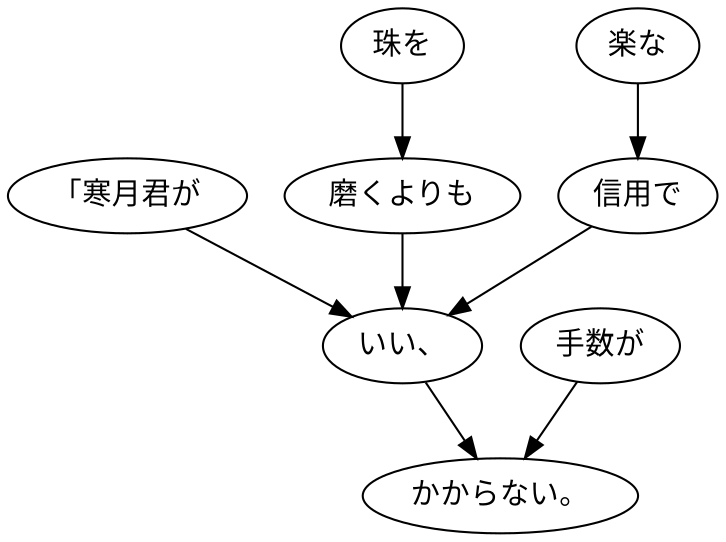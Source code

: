 digraph graph8965 {
	node0 [label="「寒月君が"];
	node1 [label="珠を"];
	node2 [label="磨くよりも"];
	node3 [label="楽な"];
	node4 [label="信用で"];
	node5 [label="いい、"];
	node6 [label="手数が"];
	node7 [label="かからない。"];
	node0 -> node5;
	node1 -> node2;
	node2 -> node5;
	node3 -> node4;
	node4 -> node5;
	node5 -> node7;
	node6 -> node7;
}
